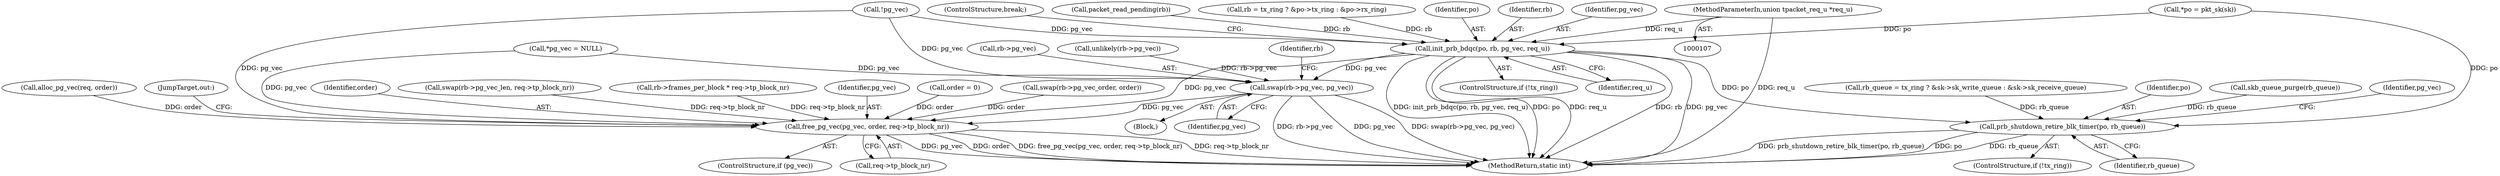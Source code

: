 digraph "0_linux_84ac7260236a49c79eede91617700174c2c19b0c@pointer" {
"1000109" [label="(MethodParameterIn,union tpacket_req_u *req_u)"];
"1000373" [label="(Call,init_prb_bdqc(po, rb, pg_vec, req_u))"];
"1000453" [label="(Call,swap(rb->pg_vec, pg_vec))"];
"1000576" [label="(Call,free_pg_vec(pg_vec, order, req->tp_block_nr))"];
"1000571" [label="(Call,prb_shutdown_retire_blk_timer(po, rb_queue))"];
"1000587" [label="(MethodReturn,static int)"];
"1000199" [label="(Call,packet_read_pending(rb))"];
"1000159" [label="(Call,rb = tx_ring ? &po->tx_ring : &po->rx_ring)"];
"1000573" [label="(Identifier,rb_queue)"];
"1000373" [label="(Call,init_prb_bdqc(po, rb, pg_vec, req_u))"];
"1000568" [label="(ControlStructure,if (!tx_ring))"];
"1000212" [label="(Call,unlikely(rb->pg_vec))"];
"1000572" [label="(Identifier,po)"];
"1000460" [label="(Identifier,rb)"];
"1000333" [label="(Call,rb->frames_per_block * req->tp_block_nr)"];
"1000361" [label="(Call,!pg_vec)"];
"1000577" [label="(Identifier,pg_vec)"];
"1000124" [label="(Call,order = 0)"];
"1000374" [label="(Identifier,po)"];
"1000576" [label="(Call,free_pg_vec(pg_vec, order, req->tp_block_nr))"];
"1000484" [label="(Call,swap(rb->pg_vec_order, order))"];
"1000118" [label="(Call,*po = pkt_sk(sk))"];
"1000109" [label="(MethodParameterIn,union tpacket_req_u *req_u)"];
"1000454" [label="(Call,rb->pg_vec)"];
"1000356" [label="(Call,alloc_pg_vec(req, order))"];
"1000579" [label="(Call,req->tp_block_nr)"];
"1000375" [label="(Identifier,rb)"];
"1000370" [label="(ControlStructure,if (!tx_ring))"];
"1000453" [label="(Call,swap(rb->pg_vec, pg_vec))"];
"1000574" [label="(ControlStructure,if (pg_vec))"];
"1000457" [label="(Identifier,pg_vec)"];
"1000519" [label="(Call,skb_queue_purge(rb_queue))"];
"1000582" [label="(JumpTarget,out:)"];
"1000377" [label="(Identifier,req_u)"];
"1000444" [label="(Block,)"];
"1000376" [label="(Identifier,pg_vec)"];
"1000378" [label="(ControlStructure,break;)"];
"1000114" [label="(Call,*pg_vec = NULL)"];
"1000578" [label="(Identifier,order)"];
"1000575" [label="(Identifier,pg_vec)"];
"1000571" [label="(Call,prb_shutdown_retire_blk_timer(po, rb_queue))"];
"1000489" [label="(Call,swap(rb->pg_vec_len, req->tp_block_nr))"];
"1000171" [label="(Call,rb_queue = tx_ring ? &sk->sk_write_queue : &sk->sk_receive_queue)"];
"1000109" -> "1000107"  [label="AST: "];
"1000109" -> "1000587"  [label="DDG: req_u"];
"1000109" -> "1000373"  [label="DDG: req_u"];
"1000373" -> "1000370"  [label="AST: "];
"1000373" -> "1000377"  [label="CFG: "];
"1000374" -> "1000373"  [label="AST: "];
"1000375" -> "1000373"  [label="AST: "];
"1000376" -> "1000373"  [label="AST: "];
"1000377" -> "1000373"  [label="AST: "];
"1000378" -> "1000373"  [label="CFG: "];
"1000373" -> "1000587"  [label="DDG: pg_vec"];
"1000373" -> "1000587"  [label="DDG: req_u"];
"1000373" -> "1000587"  [label="DDG: rb"];
"1000373" -> "1000587"  [label="DDG: init_prb_bdqc(po, rb, pg_vec, req_u)"];
"1000373" -> "1000587"  [label="DDG: po"];
"1000118" -> "1000373"  [label="DDG: po"];
"1000199" -> "1000373"  [label="DDG: rb"];
"1000159" -> "1000373"  [label="DDG: rb"];
"1000361" -> "1000373"  [label="DDG: pg_vec"];
"1000373" -> "1000453"  [label="DDG: pg_vec"];
"1000373" -> "1000571"  [label="DDG: po"];
"1000373" -> "1000576"  [label="DDG: pg_vec"];
"1000453" -> "1000444"  [label="AST: "];
"1000453" -> "1000457"  [label="CFG: "];
"1000454" -> "1000453"  [label="AST: "];
"1000457" -> "1000453"  [label="AST: "];
"1000460" -> "1000453"  [label="CFG: "];
"1000453" -> "1000587"  [label="DDG: pg_vec"];
"1000453" -> "1000587"  [label="DDG: swap(rb->pg_vec, pg_vec)"];
"1000453" -> "1000587"  [label="DDG: rb->pg_vec"];
"1000212" -> "1000453"  [label="DDG: rb->pg_vec"];
"1000114" -> "1000453"  [label="DDG: pg_vec"];
"1000361" -> "1000453"  [label="DDG: pg_vec"];
"1000453" -> "1000576"  [label="DDG: pg_vec"];
"1000576" -> "1000574"  [label="AST: "];
"1000576" -> "1000579"  [label="CFG: "];
"1000577" -> "1000576"  [label="AST: "];
"1000578" -> "1000576"  [label="AST: "];
"1000579" -> "1000576"  [label="AST: "];
"1000582" -> "1000576"  [label="CFG: "];
"1000576" -> "1000587"  [label="DDG: req->tp_block_nr"];
"1000576" -> "1000587"  [label="DDG: pg_vec"];
"1000576" -> "1000587"  [label="DDG: order"];
"1000576" -> "1000587"  [label="DDG: free_pg_vec(pg_vec, order, req->tp_block_nr)"];
"1000114" -> "1000576"  [label="DDG: pg_vec"];
"1000361" -> "1000576"  [label="DDG: pg_vec"];
"1000124" -> "1000576"  [label="DDG: order"];
"1000484" -> "1000576"  [label="DDG: order"];
"1000356" -> "1000576"  [label="DDG: order"];
"1000489" -> "1000576"  [label="DDG: req->tp_block_nr"];
"1000333" -> "1000576"  [label="DDG: req->tp_block_nr"];
"1000571" -> "1000568"  [label="AST: "];
"1000571" -> "1000573"  [label="CFG: "];
"1000572" -> "1000571"  [label="AST: "];
"1000573" -> "1000571"  [label="AST: "];
"1000575" -> "1000571"  [label="CFG: "];
"1000571" -> "1000587"  [label="DDG: prb_shutdown_retire_blk_timer(po, rb_queue)"];
"1000571" -> "1000587"  [label="DDG: po"];
"1000571" -> "1000587"  [label="DDG: rb_queue"];
"1000118" -> "1000571"  [label="DDG: po"];
"1000171" -> "1000571"  [label="DDG: rb_queue"];
"1000519" -> "1000571"  [label="DDG: rb_queue"];
}
